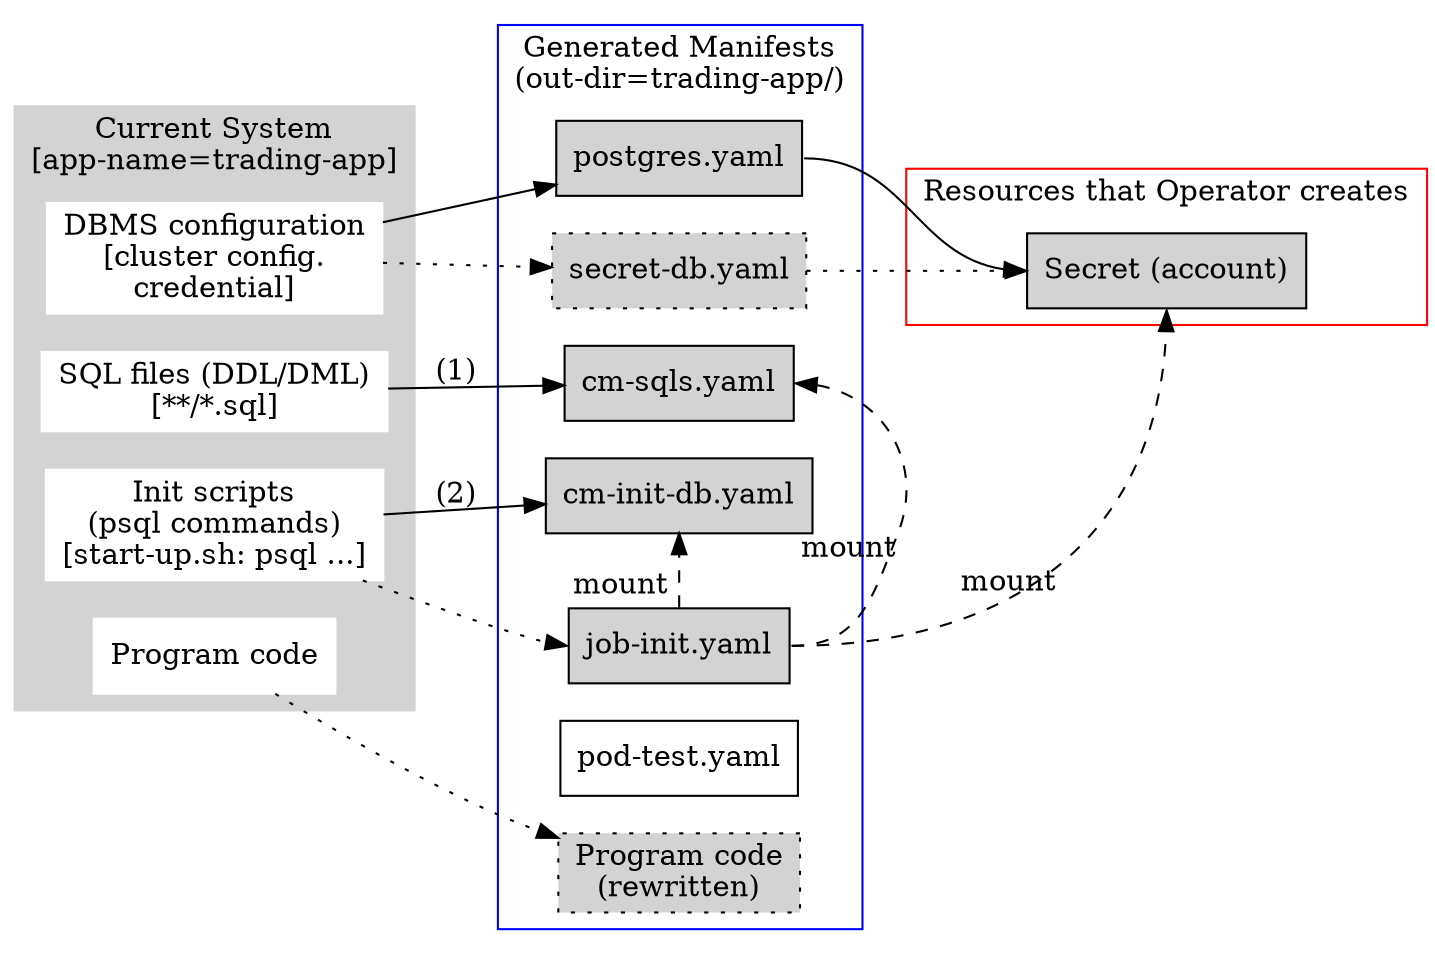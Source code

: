 digraph G {
    // graph[fontname=Consolas]
    // node[fontname=Consolas]
    // edge[fontname=Consolas]
    rankdir=LR

    subgraph cluster_0 {
        style=filled;
        color=lightgrey;
        edge [style=invis]
        node [shape=box,style=filled,color=white];
        a1 [label="DBMS configuration\n[cluster config.\ncredential]"]
        a2 [label="SQL files (DDL/DML)\n[**/*.sql]"]
        a3 [label="Init scripts\n(psql commands)\n[start-up.sh: psql ...]" ]
        a4 [label="Program code"]
        label = "Current System\n[app-name=trading-app]";
    }

    subgraph cluster_1 {
        node [shape=box,style=filled];
        edge [style=invis]
        label = "Generated Manifests\n(out-dir=trading-app/)";
        color=blue
        b0 [label="postgres.yaml"]
        b1 [label="secret-db.yaml",style="filled,dotted"]
        b2 [label="cm-sqls.yaml"]
        b3 [label="cm-init-db.yaml"]
        b4 [label="job-init.yaml"]
        b5 [label="pod-test.yaml",style=""]
        b6 [label="Program code\n(rewritten)",style="dotted,filled"]
        {rank=same b0 b1 b2 b3 b4 b5 b6}
        b4 -> b3 [xlabel="mount ",style=dashed]
        b4 -> b2 [xlabel=" mount",headport=e,tailport=e,style=dashed]
    }

    subgraph cluster_2 {
        color=red
        label = "Resources that Operator creates"
        node [shape=box,style=filled]
        c0 [label="Secret (account)"]
    }
    a1 -> b0; a1 -> b1 [style=dotted]
    a2 -> b2 [label="(1)"];
    a3 -> b3 [label="(2)"]; a3 -> b4 [headport=w,style=dotted]
    a4 -> b6 [style=dotted]
    b0 -> c0 [headport=w,tailport=e]; b1->c0 [style=dotted]
    b4 -> c0 [xlabel="mount",headport=s,tailport=e,style=dashed]
}
